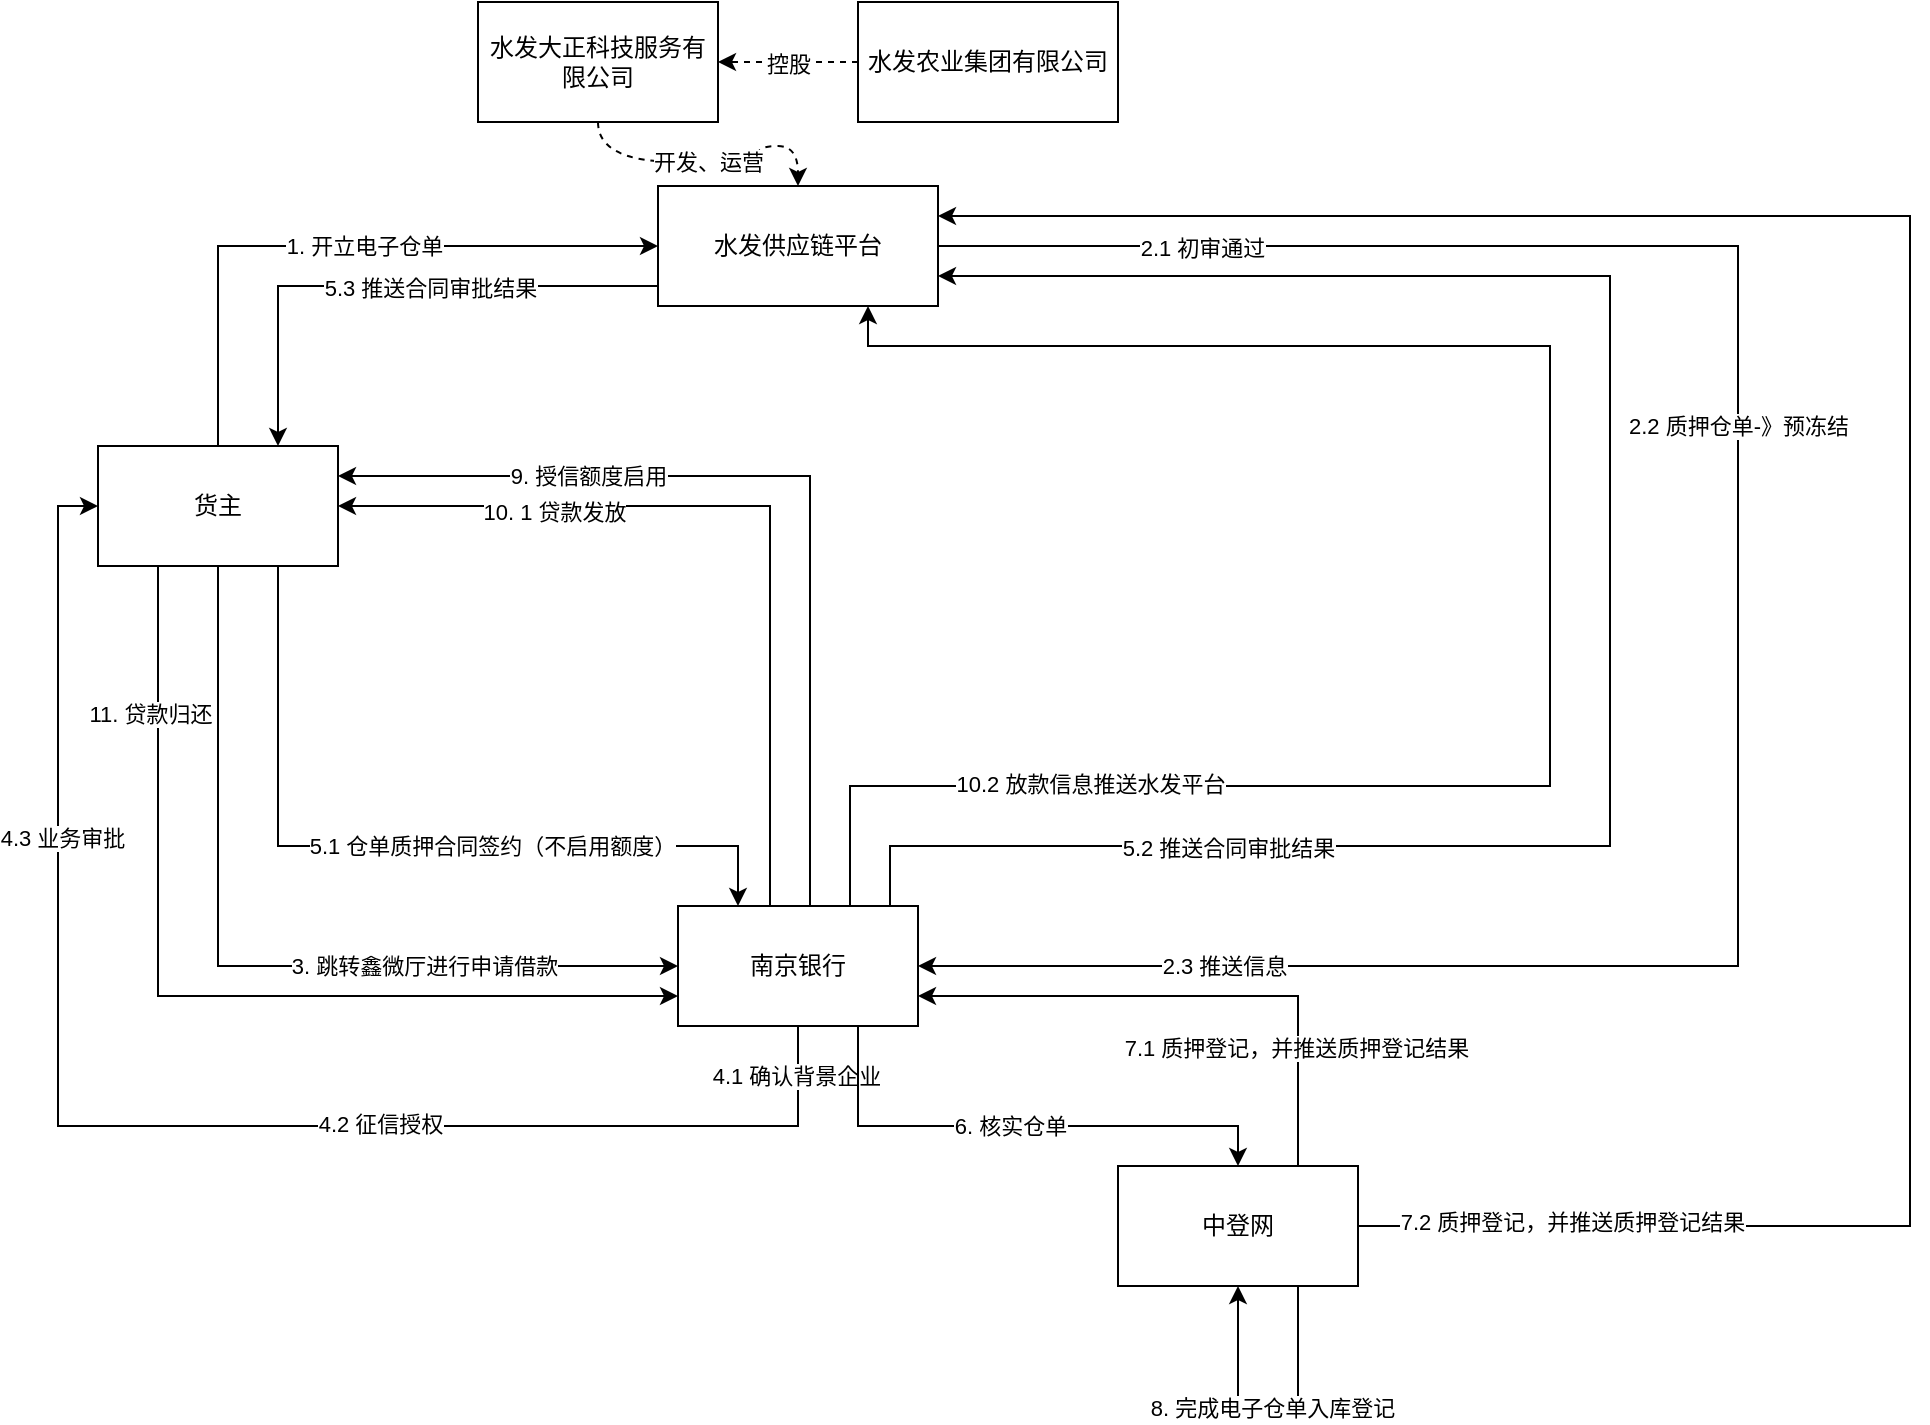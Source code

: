 <mxfile version="27.0.6">
  <diagram id="C5RBs43oDa-KdzZeNtuy" name="Page-1">
    <mxGraphModel dx="1072" dy="689" grid="1" gridSize="10" guides="1" tooltips="1" connect="1" arrows="1" fold="1" page="1" pageScale="1" pageWidth="827" pageHeight="1169" math="0" shadow="0">
      <root>
        <mxCell id="WIyWlLk6GJQsqaUBKTNV-0" />
        <mxCell id="WIyWlLk6GJQsqaUBKTNV-1" parent="WIyWlLk6GJQsqaUBKTNV-0" />
        <mxCell id="5yoJ0oaOs3mJgdB9JSAQ-9" style="edgeStyle=orthogonalEdgeStyle;rounded=0;orthogonalLoop=1;jettySize=auto;html=1;entryX=1;entryY=0.5;entryDx=0;entryDy=0;" edge="1" parent="WIyWlLk6GJQsqaUBKTNV-1" source="Bgh7VfDjB50sTkW0Ix46-0" target="Bgh7VfDjB50sTkW0Ix46-2">
          <mxGeometry relative="1" as="geometry">
            <mxPoint x="494" y="480" as="targetPoint" />
            <Array as="points">
              <mxPoint x="874" y="140" />
              <mxPoint x="874" y="500" />
            </Array>
          </mxGeometry>
        </mxCell>
        <mxCell id="5yoJ0oaOs3mJgdB9JSAQ-11" value="2.1 初审通过" style="edgeLabel;html=1;align=center;verticalAlign=middle;resizable=0;points=[];" vertex="1" connectable="0" parent="5yoJ0oaOs3mJgdB9JSAQ-9">
          <mxGeometry x="-0.775" y="-1" relative="1" as="geometry">
            <mxPoint as="offset" />
          </mxGeometry>
        </mxCell>
        <mxCell id="5yoJ0oaOs3mJgdB9JSAQ-12" value="2.2 质押仓单-》预冻结" style="edgeLabel;html=1;align=center;verticalAlign=middle;resizable=0;points=[];" vertex="1" connectable="0" parent="5yoJ0oaOs3mJgdB9JSAQ-9">
          <mxGeometry x="-0.147" relative="1" as="geometry">
            <mxPoint y="-9" as="offset" />
          </mxGeometry>
        </mxCell>
        <mxCell id="5yoJ0oaOs3mJgdB9JSAQ-16" value="2.3 推送信息" style="edgeLabel;html=1;align=center;verticalAlign=middle;resizable=0;points=[];" vertex="1" connectable="0" parent="5yoJ0oaOs3mJgdB9JSAQ-9">
          <mxGeometry x="0.761" y="3" relative="1" as="geometry">
            <mxPoint x="13" y="-3" as="offset" />
          </mxGeometry>
        </mxCell>
        <mxCell id="5yoJ0oaOs3mJgdB9JSAQ-25" style="edgeStyle=orthogonalEdgeStyle;rounded=0;orthogonalLoop=1;jettySize=auto;html=1;entryX=0.75;entryY=0;entryDx=0;entryDy=0;" edge="1" parent="WIyWlLk6GJQsqaUBKTNV-1" source="Bgh7VfDjB50sTkW0Ix46-0" target="Bgh7VfDjB50sTkW0Ix46-3">
          <mxGeometry relative="1" as="geometry">
            <Array as="points">
              <mxPoint x="144" y="160" />
            </Array>
          </mxGeometry>
        </mxCell>
        <mxCell id="5yoJ0oaOs3mJgdB9JSAQ-26" value="5.3 推送合同审批结果" style="edgeLabel;html=1;align=center;verticalAlign=middle;resizable=0;points=[];" vertex="1" connectable="0" parent="5yoJ0oaOs3mJgdB9JSAQ-25">
          <mxGeometry x="0.588" y="-1" relative="1" as="geometry">
            <mxPoint x="77" y="-24" as="offset" />
          </mxGeometry>
        </mxCell>
        <mxCell id="Bgh7VfDjB50sTkW0Ix46-0" value="水发供应链平台" style="rounded=0;whiteSpace=wrap;html=1;" parent="WIyWlLk6GJQsqaUBKTNV-1" vertex="1">
          <mxGeometry x="334" y="110" width="140" height="60" as="geometry" />
        </mxCell>
        <mxCell id="5yoJ0oaOs3mJgdB9JSAQ-3" style="edgeStyle=orthogonalEdgeStyle;rounded=0;orthogonalLoop=1;jettySize=auto;html=1;entryX=1;entryY=0.5;entryDx=0;entryDy=0;dashed=1;" edge="1" parent="WIyWlLk6GJQsqaUBKTNV-1" source="Bgh7VfDjB50sTkW0Ix46-1" target="5yoJ0oaOs3mJgdB9JSAQ-2">
          <mxGeometry relative="1" as="geometry" />
        </mxCell>
        <mxCell id="5yoJ0oaOs3mJgdB9JSAQ-6" value="控股" style="edgeLabel;html=1;align=center;verticalAlign=middle;resizable=0;points=[];" vertex="1" connectable="0" parent="5yoJ0oaOs3mJgdB9JSAQ-3">
          <mxGeometry x="0.018" y="1" relative="1" as="geometry">
            <mxPoint as="offset" />
          </mxGeometry>
        </mxCell>
        <mxCell id="Bgh7VfDjB50sTkW0Ix46-1" value="水发农业集团有限公司" style="rounded=0;whiteSpace=wrap;html=1;" parent="WIyWlLk6GJQsqaUBKTNV-1" vertex="1">
          <mxGeometry x="434" y="18" width="130" height="60" as="geometry" />
        </mxCell>
        <mxCell id="5yoJ0oaOs3mJgdB9JSAQ-17" style="edgeStyle=orthogonalEdgeStyle;rounded=0;orthogonalLoop=1;jettySize=auto;html=1;entryX=0;entryY=0.5;entryDx=0;entryDy=0;" edge="1" parent="WIyWlLk6GJQsqaUBKTNV-1" source="Bgh7VfDjB50sTkW0Ix46-2" target="Bgh7VfDjB50sTkW0Ix46-3">
          <mxGeometry relative="1" as="geometry">
            <Array as="points">
              <mxPoint x="404" y="580" />
              <mxPoint x="34" y="580" />
              <mxPoint x="34" y="270" />
            </Array>
          </mxGeometry>
        </mxCell>
        <mxCell id="5yoJ0oaOs3mJgdB9JSAQ-18" value="4.1 确认背景企业" style="edgeLabel;html=1;align=center;verticalAlign=middle;resizable=0;points=[];" vertex="1" connectable="0" parent="5yoJ0oaOs3mJgdB9JSAQ-17">
          <mxGeometry x="-0.902" y="-1" relative="1" as="geometry">
            <mxPoint y="-12" as="offset" />
          </mxGeometry>
        </mxCell>
        <mxCell id="5yoJ0oaOs3mJgdB9JSAQ-19" value="4.2 征信授权" style="edgeLabel;html=1;align=center;verticalAlign=middle;resizable=0;points=[];" vertex="1" connectable="0" parent="5yoJ0oaOs3mJgdB9JSAQ-17">
          <mxGeometry x="-0.308" y="-1" relative="1" as="geometry">
            <mxPoint as="offset" />
          </mxGeometry>
        </mxCell>
        <mxCell id="5yoJ0oaOs3mJgdB9JSAQ-20" value="4.3 业务审批" style="edgeLabel;html=1;align=center;verticalAlign=middle;resizable=0;points=[];" vertex="1" connectable="0" parent="5yoJ0oaOs3mJgdB9JSAQ-17">
          <mxGeometry x="0.505" y="-2" relative="1" as="geometry">
            <mxPoint as="offset" />
          </mxGeometry>
        </mxCell>
        <mxCell id="5yoJ0oaOs3mJgdB9JSAQ-23" style="edgeStyle=orthogonalEdgeStyle;rounded=0;orthogonalLoop=1;jettySize=auto;html=1;entryX=1;entryY=0.75;entryDx=0;entryDy=0;" edge="1" parent="WIyWlLk6GJQsqaUBKTNV-1" source="Bgh7VfDjB50sTkW0Ix46-2" target="Bgh7VfDjB50sTkW0Ix46-0">
          <mxGeometry relative="1" as="geometry">
            <Array as="points">
              <mxPoint x="450" y="440" />
              <mxPoint x="810" y="440" />
              <mxPoint x="810" y="155" />
            </Array>
          </mxGeometry>
        </mxCell>
        <mxCell id="5yoJ0oaOs3mJgdB9JSAQ-24" value="5.2 推送合同审批结果" style="edgeLabel;html=1;align=center;verticalAlign=middle;resizable=0;points=[];" vertex="1" connectable="0" parent="5yoJ0oaOs3mJgdB9JSAQ-23">
          <mxGeometry x="-0.606" y="-1" relative="1" as="geometry">
            <mxPoint as="offset" />
          </mxGeometry>
        </mxCell>
        <mxCell id="5yoJ0oaOs3mJgdB9JSAQ-30" style="edgeStyle=orthogonalEdgeStyle;rounded=0;orthogonalLoop=1;jettySize=auto;html=1;exitX=0.75;exitY=1;exitDx=0;exitDy=0;entryX=0.5;entryY=0;entryDx=0;entryDy=0;" edge="1" parent="WIyWlLk6GJQsqaUBKTNV-1" source="Bgh7VfDjB50sTkW0Ix46-2" target="5yoJ0oaOs3mJgdB9JSAQ-29">
          <mxGeometry relative="1" as="geometry">
            <Array as="points">
              <mxPoint x="434" y="580" />
              <mxPoint x="624" y="580" />
            </Array>
          </mxGeometry>
        </mxCell>
        <mxCell id="5yoJ0oaOs3mJgdB9JSAQ-31" value="6. 核实仓单" style="edgeLabel;html=1;align=center;verticalAlign=middle;resizable=0;points=[];" vertex="1" connectable="0" parent="5yoJ0oaOs3mJgdB9JSAQ-30">
          <mxGeometry x="-0.034" relative="1" as="geometry">
            <mxPoint as="offset" />
          </mxGeometry>
        </mxCell>
        <mxCell id="5yoJ0oaOs3mJgdB9JSAQ-40" style="edgeStyle=orthogonalEdgeStyle;rounded=0;orthogonalLoop=1;jettySize=auto;html=1;entryX=1;entryY=0.25;entryDx=0;entryDy=0;" edge="1" parent="WIyWlLk6GJQsqaUBKTNV-1" source="Bgh7VfDjB50sTkW0Ix46-2" target="Bgh7VfDjB50sTkW0Ix46-3">
          <mxGeometry relative="1" as="geometry">
            <Array as="points">
              <mxPoint x="410" y="255" />
            </Array>
          </mxGeometry>
        </mxCell>
        <mxCell id="5yoJ0oaOs3mJgdB9JSAQ-41" value="9. 授信额度启用" style="edgeLabel;html=1;align=center;verticalAlign=middle;resizable=0;points=[];" vertex="1" connectable="0" parent="5yoJ0oaOs3mJgdB9JSAQ-40">
          <mxGeometry x="0.447" relative="1" as="geometry">
            <mxPoint as="offset" />
          </mxGeometry>
        </mxCell>
        <mxCell id="5yoJ0oaOs3mJgdB9JSAQ-42" style="edgeStyle=orthogonalEdgeStyle;rounded=0;orthogonalLoop=1;jettySize=auto;html=1;entryX=1;entryY=0.5;entryDx=0;entryDy=0;" edge="1" parent="WIyWlLk6GJQsqaUBKTNV-1" source="Bgh7VfDjB50sTkW0Ix46-2" target="Bgh7VfDjB50sTkW0Ix46-3">
          <mxGeometry relative="1" as="geometry">
            <Array as="points">
              <mxPoint x="390" y="270" />
            </Array>
          </mxGeometry>
        </mxCell>
        <mxCell id="5yoJ0oaOs3mJgdB9JSAQ-43" value="10. 1 贷款发放" style="edgeLabel;html=1;align=center;verticalAlign=middle;resizable=0;points=[];" vertex="1" connectable="0" parent="5yoJ0oaOs3mJgdB9JSAQ-42">
          <mxGeometry x="0.484" y="3" relative="1" as="geometry">
            <mxPoint as="offset" />
          </mxGeometry>
        </mxCell>
        <mxCell id="5yoJ0oaOs3mJgdB9JSAQ-44" style="edgeStyle=orthogonalEdgeStyle;rounded=0;orthogonalLoop=1;jettySize=auto;html=1;entryX=0.75;entryY=1;entryDx=0;entryDy=0;" edge="1" parent="WIyWlLk6GJQsqaUBKTNV-1" source="Bgh7VfDjB50sTkW0Ix46-2" target="Bgh7VfDjB50sTkW0Ix46-0">
          <mxGeometry relative="1" as="geometry">
            <Array as="points">
              <mxPoint x="430" y="410" />
              <mxPoint x="780" y="410" />
              <mxPoint x="780" y="190" />
              <mxPoint x="439" y="190" />
            </Array>
          </mxGeometry>
        </mxCell>
        <mxCell id="5yoJ0oaOs3mJgdB9JSAQ-45" value="10.2 放款信息推送水发平台" style="edgeLabel;html=1;align=center;verticalAlign=middle;resizable=0;points=[];" vertex="1" connectable="0" parent="5yoJ0oaOs3mJgdB9JSAQ-44">
          <mxGeometry x="-0.638" y="1" relative="1" as="geometry">
            <mxPoint as="offset" />
          </mxGeometry>
        </mxCell>
        <mxCell id="Bgh7VfDjB50sTkW0Ix46-2" value="南京银行" style="whiteSpace=wrap;html=1;" parent="WIyWlLk6GJQsqaUBKTNV-1" vertex="1">
          <mxGeometry x="344" y="470" width="120" height="60" as="geometry" />
        </mxCell>
        <mxCell id="5yoJ0oaOs3mJgdB9JSAQ-7" style="edgeStyle=orthogonalEdgeStyle;rounded=0;orthogonalLoop=1;jettySize=auto;html=1;" edge="1" parent="WIyWlLk6GJQsqaUBKTNV-1" source="Bgh7VfDjB50sTkW0Ix46-3" target="Bgh7VfDjB50sTkW0Ix46-0">
          <mxGeometry relative="1" as="geometry">
            <mxPoint x="334" y="140" as="targetPoint" />
            <Array as="points">
              <mxPoint x="114" y="140" />
            </Array>
          </mxGeometry>
        </mxCell>
        <mxCell id="5yoJ0oaOs3mJgdB9JSAQ-8" value="1. 开立电子仓单" style="edgeLabel;html=1;align=center;verticalAlign=middle;resizable=0;points=[];" vertex="1" connectable="0" parent="5yoJ0oaOs3mJgdB9JSAQ-7">
          <mxGeometry x="0.082" relative="1" as="geometry">
            <mxPoint as="offset" />
          </mxGeometry>
        </mxCell>
        <mxCell id="5yoJ0oaOs3mJgdB9JSAQ-13" style="edgeStyle=orthogonalEdgeStyle;rounded=0;orthogonalLoop=1;jettySize=auto;html=1;entryX=0;entryY=0.5;entryDx=0;entryDy=0;" edge="1" parent="WIyWlLk6GJQsqaUBKTNV-1" source="Bgh7VfDjB50sTkW0Ix46-3" target="Bgh7VfDjB50sTkW0Ix46-2">
          <mxGeometry relative="1" as="geometry">
            <Array as="points">
              <mxPoint x="114" y="500" />
            </Array>
          </mxGeometry>
        </mxCell>
        <mxCell id="5yoJ0oaOs3mJgdB9JSAQ-14" value="3. 跳转鑫微厅进行申请借款" style="edgeLabel;html=1;align=center;verticalAlign=middle;resizable=0;points=[];" vertex="1" connectable="0" parent="5yoJ0oaOs3mJgdB9JSAQ-13">
          <mxGeometry x="-0.114" y="1" relative="1" as="geometry">
            <mxPoint x="102" y="9" as="offset" />
          </mxGeometry>
        </mxCell>
        <mxCell id="5yoJ0oaOs3mJgdB9JSAQ-38" style="edgeStyle=orthogonalEdgeStyle;rounded=0;orthogonalLoop=1;jettySize=auto;html=1;exitX=0.75;exitY=1;exitDx=0;exitDy=0;entryX=0.25;entryY=0;entryDx=0;entryDy=0;" edge="1" parent="WIyWlLk6GJQsqaUBKTNV-1" source="Bgh7VfDjB50sTkW0Ix46-3" target="Bgh7VfDjB50sTkW0Ix46-2">
          <mxGeometry relative="1" as="geometry">
            <Array as="points">
              <mxPoint x="144" y="440" />
              <mxPoint x="374" y="440" />
            </Array>
          </mxGeometry>
        </mxCell>
        <mxCell id="5yoJ0oaOs3mJgdB9JSAQ-39" value="5.1 仓单质押合同签约（不启用额度）" style="edgeLabel;html=1;align=center;verticalAlign=middle;resizable=0;points=[];" vertex="1" connectable="0" parent="5yoJ0oaOs3mJgdB9JSAQ-38">
          <mxGeometry x="-0.072" relative="1" as="geometry">
            <mxPoint x="61" as="offset" />
          </mxGeometry>
        </mxCell>
        <mxCell id="5yoJ0oaOs3mJgdB9JSAQ-46" style="edgeStyle=orthogonalEdgeStyle;rounded=0;orthogonalLoop=1;jettySize=auto;html=1;exitX=0.25;exitY=1;exitDx=0;exitDy=0;entryX=0;entryY=0.75;entryDx=0;entryDy=0;" edge="1" parent="WIyWlLk6GJQsqaUBKTNV-1" source="Bgh7VfDjB50sTkW0Ix46-3" target="Bgh7VfDjB50sTkW0Ix46-2">
          <mxGeometry relative="1" as="geometry" />
        </mxCell>
        <mxCell id="5yoJ0oaOs3mJgdB9JSAQ-47" value="11. 贷款归还" style="edgeLabel;html=1;align=center;verticalAlign=middle;resizable=0;points=[];" vertex="1" connectable="0" parent="5yoJ0oaOs3mJgdB9JSAQ-46">
          <mxGeometry x="-0.688" y="-2" relative="1" as="geometry">
            <mxPoint x="-2" as="offset" />
          </mxGeometry>
        </mxCell>
        <mxCell id="Bgh7VfDjB50sTkW0Ix46-3" value="货主" style="whiteSpace=wrap;html=1;" parent="WIyWlLk6GJQsqaUBKTNV-1" vertex="1">
          <mxGeometry x="54" y="240" width="120" height="60" as="geometry" />
        </mxCell>
        <mxCell id="5yoJ0oaOs3mJgdB9JSAQ-4" style="edgeStyle=orthogonalEdgeStyle;rounded=0;orthogonalLoop=1;jettySize=auto;html=1;entryX=0.5;entryY=0;entryDx=0;entryDy=0;dashed=1;curved=1;" edge="1" parent="WIyWlLk6GJQsqaUBKTNV-1" source="5yoJ0oaOs3mJgdB9JSAQ-2" target="Bgh7VfDjB50sTkW0Ix46-0">
          <mxGeometry relative="1" as="geometry" />
        </mxCell>
        <mxCell id="5yoJ0oaOs3mJgdB9JSAQ-5" value="开发、运营" style="edgeLabel;html=1;align=center;verticalAlign=middle;resizable=0;points=[];" vertex="1" connectable="0" parent="5yoJ0oaOs3mJgdB9JSAQ-4">
          <mxGeometry x="0.004" relative="1" as="geometry">
            <mxPoint as="offset" />
          </mxGeometry>
        </mxCell>
        <mxCell id="5yoJ0oaOs3mJgdB9JSAQ-2" value="水发大正科技服务有限公司" style="whiteSpace=wrap;html=1;" vertex="1" parent="WIyWlLk6GJQsqaUBKTNV-1">
          <mxGeometry x="244" y="18" width="120" height="60" as="geometry" />
        </mxCell>
        <mxCell id="5yoJ0oaOs3mJgdB9JSAQ-32" style="edgeStyle=orthogonalEdgeStyle;rounded=0;orthogonalLoop=1;jettySize=auto;html=1;exitX=0.75;exitY=0;exitDx=0;exitDy=0;entryX=1;entryY=0.75;entryDx=0;entryDy=0;" edge="1" parent="WIyWlLk6GJQsqaUBKTNV-1" source="5yoJ0oaOs3mJgdB9JSAQ-29" target="Bgh7VfDjB50sTkW0Ix46-2">
          <mxGeometry relative="1" as="geometry" />
        </mxCell>
        <mxCell id="5yoJ0oaOs3mJgdB9JSAQ-33" value="7.1 质押登记，并推送质押登记结果" style="edgeLabel;html=1;align=center;verticalAlign=middle;resizable=0;points=[];" vertex="1" connectable="0" parent="5yoJ0oaOs3mJgdB9JSAQ-32">
          <mxGeometry x="-0.567" y="1" relative="1" as="geometry">
            <mxPoint as="offset" />
          </mxGeometry>
        </mxCell>
        <mxCell id="5yoJ0oaOs3mJgdB9JSAQ-34" style="edgeStyle=orthogonalEdgeStyle;rounded=0;orthogonalLoop=1;jettySize=auto;html=1;entryX=1;entryY=0.25;entryDx=0;entryDy=0;" edge="1" parent="WIyWlLk6GJQsqaUBKTNV-1" source="5yoJ0oaOs3mJgdB9JSAQ-29" target="Bgh7VfDjB50sTkW0Ix46-0">
          <mxGeometry relative="1" as="geometry">
            <Array as="points">
              <mxPoint x="960" y="630" />
              <mxPoint x="960" y="125" />
            </Array>
          </mxGeometry>
        </mxCell>
        <mxCell id="5yoJ0oaOs3mJgdB9JSAQ-35" value="7.2 质押登记，并推送质押登记结果" style="edgeLabel;html=1;align=center;verticalAlign=middle;resizable=0;points=[];" vertex="1" connectable="0" parent="5yoJ0oaOs3mJgdB9JSAQ-34">
          <mxGeometry x="-0.831" y="2" relative="1" as="geometry">
            <mxPoint as="offset" />
          </mxGeometry>
        </mxCell>
        <mxCell id="5yoJ0oaOs3mJgdB9JSAQ-29" value="中登网" style="rounded=0;whiteSpace=wrap;html=1;" vertex="1" parent="WIyWlLk6GJQsqaUBKTNV-1">
          <mxGeometry x="564" y="600" width="120" height="60" as="geometry" />
        </mxCell>
        <mxCell id="5yoJ0oaOs3mJgdB9JSAQ-36" style="edgeStyle=orthogonalEdgeStyle;rounded=0;orthogonalLoop=1;jettySize=auto;html=1;exitX=0.75;exitY=1;exitDx=0;exitDy=0;" edge="1" parent="WIyWlLk6GJQsqaUBKTNV-1" source="5yoJ0oaOs3mJgdB9JSAQ-29" target="5yoJ0oaOs3mJgdB9JSAQ-29">
          <mxGeometry relative="1" as="geometry">
            <Array as="points">
              <mxPoint x="654" y="720" />
              <mxPoint x="624" y="720" />
            </Array>
          </mxGeometry>
        </mxCell>
        <mxCell id="5yoJ0oaOs3mJgdB9JSAQ-37" value="8. 完成电子仓单入库登记" style="edgeLabel;html=1;align=center;verticalAlign=middle;resizable=0;points=[];" vertex="1" connectable="0" parent="5yoJ0oaOs3mJgdB9JSAQ-36">
          <mxGeometry x="-0.019" y="1" relative="1" as="geometry">
            <mxPoint as="offset" />
          </mxGeometry>
        </mxCell>
      </root>
    </mxGraphModel>
  </diagram>
</mxfile>
